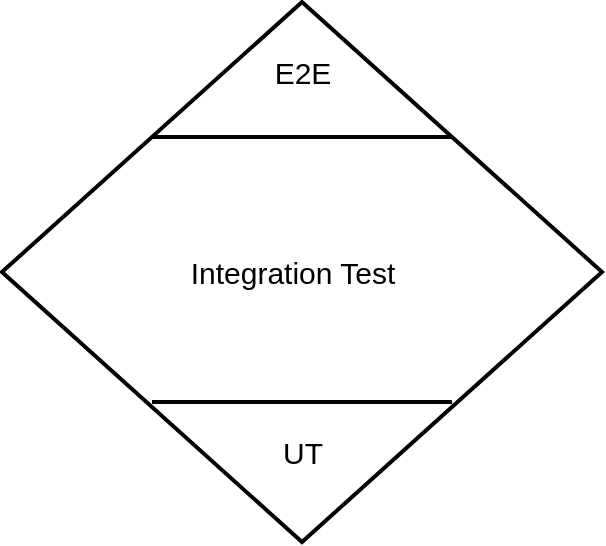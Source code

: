 <mxfile>
    <diagram id="boyMpV5TtTTq2nGW8x47" name="Page-1">
        <mxGraphModel dx="753" dy="772" grid="1" gridSize="10" guides="1" tooltips="1" connect="1" arrows="1" fold="1" page="1" pageScale="1" pageWidth="850" pageHeight="1100" math="0" shadow="0">
            <root>
                <mxCell id="0"/>
                <mxCell id="1" parent="0"/>
                <mxCell id="55" value="" style="rhombus;whiteSpace=wrap;html=1;strokeWidth=2;" vertex="1" parent="1">
                    <mxGeometry x="180" y="240" width="300" height="270" as="geometry"/>
                </mxCell>
                <mxCell id="56" value="" style="endArrow=none;html=1;exitX=0;exitY=0;exitDx=0;exitDy=0;entryX=1;entryY=0;entryDx=0;entryDy=0;strokeWidth=2;" edge="1" parent="1" source="55" target="55">
                    <mxGeometry width="50" height="50" relative="1" as="geometry">
                        <mxPoint x="400" y="440" as="sourcePoint"/>
                        <mxPoint x="450" y="390" as="targetPoint"/>
                    </mxGeometry>
                </mxCell>
                <mxCell id="58" value="" style="endArrow=none;html=1;exitX=0;exitY=0;exitDx=0;exitDy=0;entryX=1;entryY=0;entryDx=0;entryDy=0;strokeWidth=2;" edge="1" parent="1">
                    <mxGeometry width="50" height="50" relative="1" as="geometry">
                        <mxPoint x="255" y="440" as="sourcePoint"/>
                        <mxPoint x="405" y="440" as="targetPoint"/>
                    </mxGeometry>
                </mxCell>
                <mxCell id="59" value="&lt;font style=&quot;font-size: 15px;&quot;&gt;Integration Test&lt;/font&gt;" style="text;html=1;align=center;verticalAlign=middle;resizable=0;points=[];autosize=1;strokeColor=none;fillColor=none;" vertex="1" parent="1">
                    <mxGeometry x="260" y="360" width="130" height="30" as="geometry"/>
                </mxCell>
                <mxCell id="61" value="&lt;font style=&quot;font-size: 15px;&quot;&gt;UT&lt;/font&gt;" style="text;html=1;align=center;verticalAlign=middle;resizable=0;points=[];autosize=1;strokeColor=none;fillColor=none;" vertex="1" parent="1">
                    <mxGeometry x="310" y="450" width="40" height="30" as="geometry"/>
                </mxCell>
                <mxCell id="62" value="&lt;font style=&quot;font-size: 15px;&quot;&gt;E2E&lt;/font&gt;" style="text;html=1;align=center;verticalAlign=middle;resizable=0;points=[];autosize=1;strokeColor=none;fillColor=none;" vertex="1" parent="1">
                    <mxGeometry x="305" y="260" width="50" height="30" as="geometry"/>
                </mxCell>
            </root>
        </mxGraphModel>
    </diagram>
</mxfile>